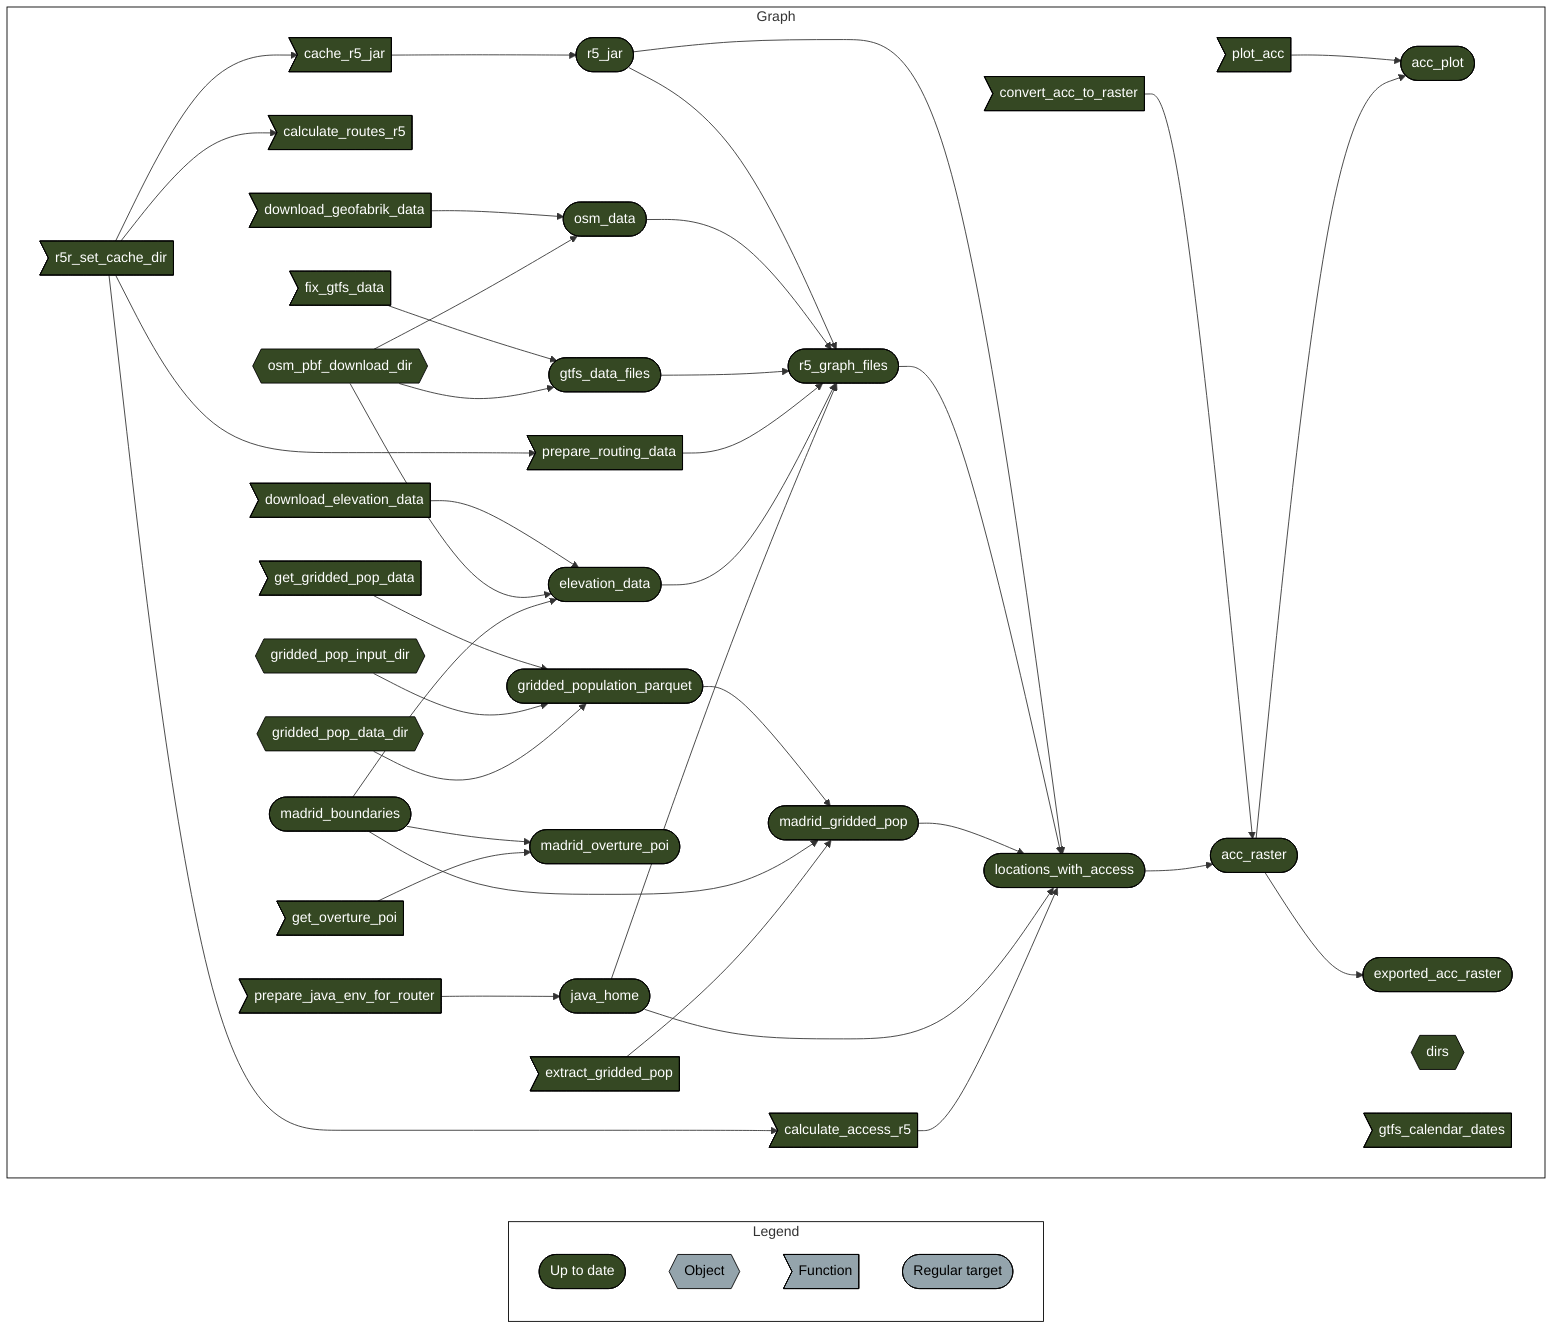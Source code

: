 graph LR
  style Legend fill:#FFFFFF00,stroke:#000000;
  style Graph fill:#FFFFFF00,stroke:#000000;
  subgraph Legend
    xf1522833a4d242c5(["Up to date"]):::uptodate
    xbecb13963f49e50b{{"Object"}}:::none
    xeb2d7cac8a1ce544>"Function"]:::none
    xd03d7c7dd2ddda2b(["Regular target"]):::none
  end
  subgraph Graph
    direction LR
    xf66df4b29067869b(["acc_raster"]):::uptodate --> x7093a545d8e9b20b(["acc_plot"]):::uptodate
    xc27237c5f1c68114>"plot_acc"]:::uptodate --> x7093a545d8e9b20b(["acc_plot"]):::uptodate
    xe1ed0155b449ee21(["locations_with_access"]):::uptodate --> xf66df4b29067869b(["acc_raster"]):::uptodate
    xf14bdc6b9011f699>"convert_acc_to_raster"]:::uptodate --> xf66df4b29067869b(["acc_raster"]):::uptodate
    xc43c2d807b3a32f0>"r5r_set_cache_dir"]:::uptodate --> xa35abcb1a1ab5ebd>"cache_r5_jar"]:::uptodate
    xc43c2d807b3a32f0>"r5r_set_cache_dir"]:::uptodate --> x82d82bb2863c916d>"calculate_access_r5"]:::uptodate
    xc43c2d807b3a32f0>"r5r_set_cache_dir"]:::uptodate --> xb711a5be4dcd4ef2>"calculate_routes_r5"]:::uptodate
    x3a61b34a7a4b97ac(["madrid_boundaries"]):::uptodate --> x1b9cd111a9c6a7da(["elevation_data"]):::uptodate
    xeabcb812ea112585{{"osm_pbf_download_dir"}}:::uptodate --> x1b9cd111a9c6a7da(["elevation_data"]):::uptodate
    xff219f3cde41f368>"download_elevation_data"]:::uptodate --> x1b9cd111a9c6a7da(["elevation_data"]):::uptodate
    xf66df4b29067869b(["acc_raster"]):::uptodate --> x51f1ba93831ee689(["exported_acc_raster"]):::uptodate
    xcca3e42b6e5a4514{{"gridded_pop_data_dir"}}:::uptodate --> x1ed29c2034447e33(["gridded_population_parquet"]):::uptodate
    x78f4fc3dae7410f0{{"gridded_pop_input_dir"}}:::uptodate --> x1ed29c2034447e33(["gridded_population_parquet"]):::uptodate
    x319aee2c8ae7db88>"get_gridded_pop_data"]:::uptodate --> x1ed29c2034447e33(["gridded_population_parquet"]):::uptodate
    xeabcb812ea112585{{"osm_pbf_download_dir"}}:::uptodate --> x99be1597dbfa5914(["gtfs_data_files"]):::uptodate
    xd76ff1a088ff2656>"fix_gtfs_data"]:::uptodate --> x99be1597dbfa5914(["gtfs_data_files"]):::uptodate
    xfbcb25bcb820be50>"prepare_java_env_for_router"]:::uptodate --> x4794d0df236f484a(["java_home"]):::uptodate
    x82d82bb2863c916d>"calculate_access_r5"]:::uptodate --> xe1ed0155b449ee21(["locations_with_access"]):::uptodate
    x4794d0df236f484a(["java_home"]):::uptodate --> xe1ed0155b449ee21(["locations_with_access"]):::uptodate
    x809b2caccf22aa5a(["madrid_gridded_pop"]):::uptodate --> xe1ed0155b449ee21(["locations_with_access"]):::uptodate
    xdc679c030c6f6275(["r5_graph_files"]):::uptodate --> xe1ed0155b449ee21(["locations_with_access"]):::uptodate
    xceede41b995da67c(["r5_jar"]):::uptodate --> xe1ed0155b449ee21(["locations_with_access"]):::uptodate
    x7a923e0da0b2da56>"extract_gridded_pop"]:::uptodate --> x809b2caccf22aa5a(["madrid_gridded_pop"]):::uptodate
    x3a61b34a7a4b97ac(["madrid_boundaries"]):::uptodate --> x809b2caccf22aa5a(["madrid_gridded_pop"]):::uptodate
    x1ed29c2034447e33(["gridded_population_parquet"]):::uptodate --> x809b2caccf22aa5a(["madrid_gridded_pop"]):::uptodate
    x3d03121ad63ea4f4>"get_overture_poi"]:::uptodate --> x6fa1081b785c8ae6(["madrid_overture_poi"]):::uptodate
    x3a61b34a7a4b97ac(["madrid_boundaries"]):::uptodate --> x6fa1081b785c8ae6(["madrid_overture_poi"]):::uptodate
    xeabcb812ea112585{{"osm_pbf_download_dir"}}:::uptodate --> x59737da67548927c(["osm_data"]):::uptodate
    xd9831dd4f6a62e12>"download_geofabrik_data"]:::uptodate --> x59737da67548927c(["osm_data"]):::uptodate
    xc43c2d807b3a32f0>"r5r_set_cache_dir"]:::uptodate --> x46785cb81948cc76>"prepare_routing_data"]:::uptodate
    x4794d0df236f484a(["java_home"]):::uptodate --> xdc679c030c6f6275(["r5_graph_files"]):::uptodate
    x1b9cd111a9c6a7da(["elevation_data"]):::uptodate --> xdc679c030c6f6275(["r5_graph_files"]):::uptodate
    x46785cb81948cc76>"prepare_routing_data"]:::uptodate --> xdc679c030c6f6275(["r5_graph_files"]):::uptodate
    x99be1597dbfa5914(["gtfs_data_files"]):::uptodate --> xdc679c030c6f6275(["r5_graph_files"]):::uptodate
    x59737da67548927c(["osm_data"]):::uptodate --> xdc679c030c6f6275(["r5_graph_files"]):::uptodate
    xceede41b995da67c(["r5_jar"]):::uptodate --> xdc679c030c6f6275(["r5_graph_files"]):::uptodate
    xa35abcb1a1ab5ebd>"cache_r5_jar"]:::uptodate --> xceede41b995da67c(["r5_jar"]):::uptodate
    x4d5275a4f3968964{{"dirs"}}:::uptodate
    xc149a4fa6b26878d>"gtfs_calendar_dates"]:::uptodate
  end
  classDef uptodate stroke:#000000,color:#ffffff,fill:#354823;
  classDef none stroke:#000000,color:#000000,fill:#94a4ac;